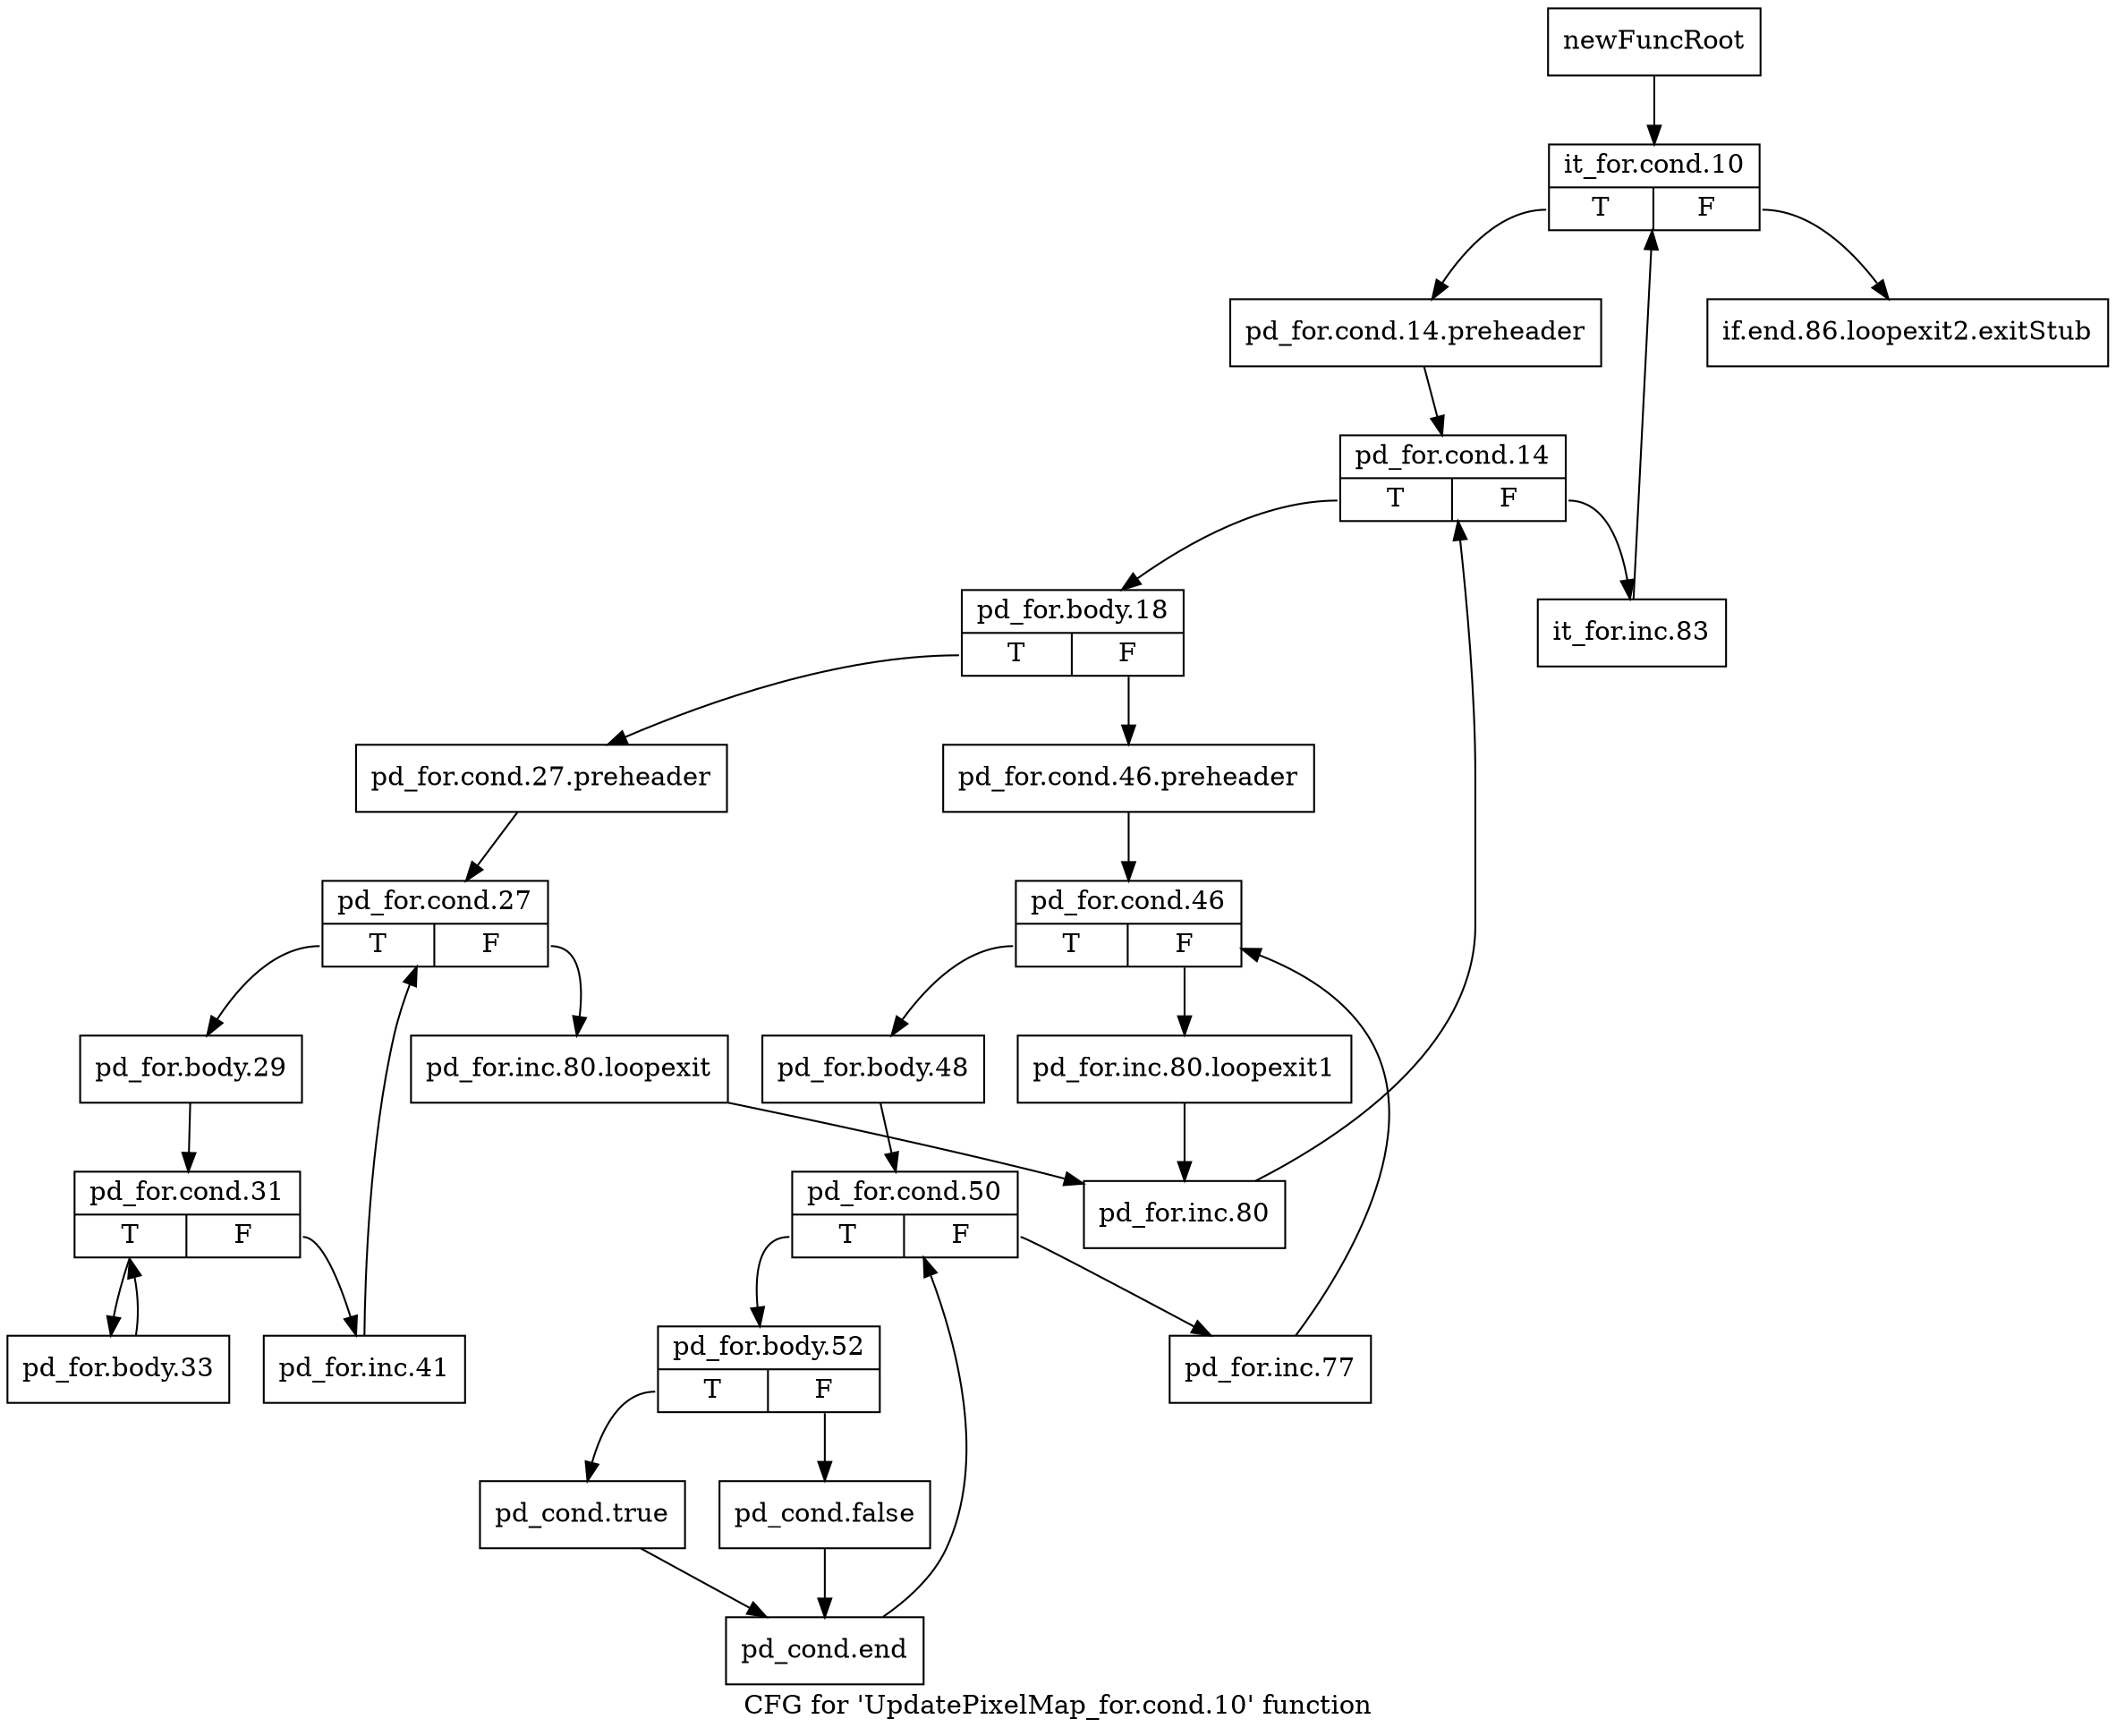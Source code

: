 digraph "CFG for 'UpdatePixelMap_for.cond.10' function" {
	label="CFG for 'UpdatePixelMap_for.cond.10' function";

	Node0x2824f60 [shape=record,label="{newFuncRoot}"];
	Node0x2824f60 -> Node0x2825000;
	Node0x2824fb0 [shape=record,label="{if.end.86.loopexit2.exitStub}"];
	Node0x2825000 [shape=record,label="{it_for.cond.10|{<s0>T|<s1>F}}"];
	Node0x2825000:s0 -> Node0x2825050;
	Node0x2825000:s1 -> Node0x2824fb0;
	Node0x2825050 [shape=record,label="{pd_for.cond.14.preheader}"];
	Node0x2825050 -> Node0x28250a0;
	Node0x28250a0 [shape=record,label="{pd_for.cond.14|{<s0>T|<s1>F}}"];
	Node0x28250a0:s0 -> Node0x2825140;
	Node0x28250a0:s1 -> Node0x28250f0;
	Node0x28250f0 [shape=record,label="{it_for.inc.83}"];
	Node0x28250f0 -> Node0x2825000;
	Node0x2825140 [shape=record,label="{pd_for.body.18|{<s0>T|<s1>F}}"];
	Node0x2825140:s0 -> Node0x28254b0;
	Node0x2825140:s1 -> Node0x2825190;
	Node0x2825190 [shape=record,label="{pd_for.cond.46.preheader}"];
	Node0x2825190 -> Node0x28251e0;
	Node0x28251e0 [shape=record,label="{pd_for.cond.46|{<s0>T|<s1>F}}"];
	Node0x28251e0:s0 -> Node0x2825280;
	Node0x28251e0:s1 -> Node0x2825230;
	Node0x2825230 [shape=record,label="{pd_for.inc.80.loopexit1}"];
	Node0x2825230 -> Node0x28255a0;
	Node0x2825280 [shape=record,label="{pd_for.body.48}"];
	Node0x2825280 -> Node0x28252d0;
	Node0x28252d0 [shape=record,label="{pd_for.cond.50|{<s0>T|<s1>F}}"];
	Node0x28252d0:s0 -> Node0x2825370;
	Node0x28252d0:s1 -> Node0x2825320;
	Node0x2825320 [shape=record,label="{pd_for.inc.77}"];
	Node0x2825320 -> Node0x28251e0;
	Node0x2825370 [shape=record,label="{pd_for.body.52|{<s0>T|<s1>F}}"];
	Node0x2825370:s0 -> Node0x2825410;
	Node0x2825370:s1 -> Node0x28253c0;
	Node0x28253c0 [shape=record,label="{pd_cond.false}"];
	Node0x28253c0 -> Node0x2825460;
	Node0x2825410 [shape=record,label="{pd_cond.true}"];
	Node0x2825410 -> Node0x2825460;
	Node0x2825460 [shape=record,label="{pd_cond.end}"];
	Node0x2825460 -> Node0x28252d0;
	Node0x28254b0 [shape=record,label="{pd_for.cond.27.preheader}"];
	Node0x28254b0 -> Node0x2825500;
	Node0x2825500 [shape=record,label="{pd_for.cond.27|{<s0>T|<s1>F}}"];
	Node0x2825500:s0 -> Node0x28255f0;
	Node0x2825500:s1 -> Node0x2825550;
	Node0x2825550 [shape=record,label="{pd_for.inc.80.loopexit}"];
	Node0x2825550 -> Node0x28255a0;
	Node0x28255a0 [shape=record,label="{pd_for.inc.80}"];
	Node0x28255a0 -> Node0x28250a0;
	Node0x28255f0 [shape=record,label="{pd_for.body.29}"];
	Node0x28255f0 -> Node0x2825640;
	Node0x2825640 [shape=record,label="{pd_for.cond.31|{<s0>T|<s1>F}}"];
	Node0x2825640:s0 -> Node0x28256e0;
	Node0x2825640:s1 -> Node0x2825690;
	Node0x2825690 [shape=record,label="{pd_for.inc.41}"];
	Node0x2825690 -> Node0x2825500;
	Node0x28256e0 [shape=record,label="{pd_for.body.33}"];
	Node0x28256e0 -> Node0x2825640;
}
